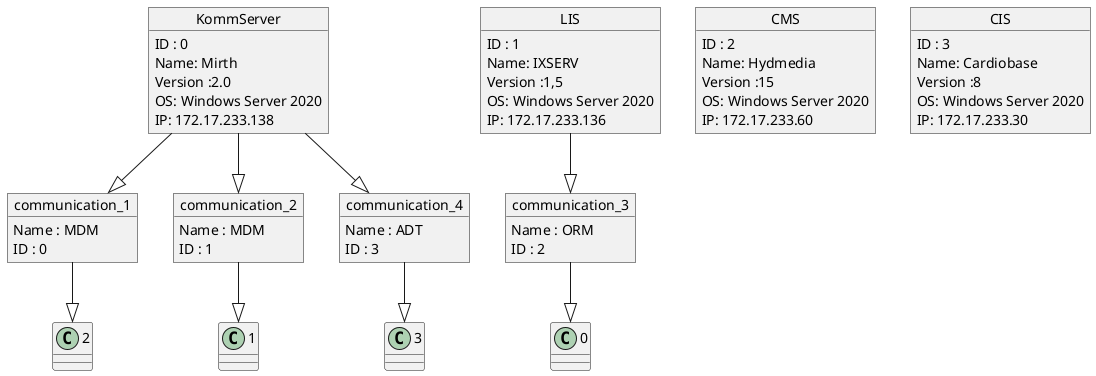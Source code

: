 @startuml
object KommServer
object communication_1
communication_1 : Name : MDM
communication_1 : ID : 0
object communication_2
communication_2 : Name : MDM
communication_2 : ID : 1
object communication_4
communication_4 : Name : ADT
communication_4 : ID : 3
KommServer --|> communication_1
communication_1 --|> 2
KommServer --|> communication_2
communication_2 --|> 1
KommServer --|> communication_4
communication_4 --|> 3
KommServer : ID : 0
KommServer : Name: Mirth
KommServer : Version :2.0
KommServer : OS: Windows Server 2020
KommServer : IP: 172.17.233.138
object LIS
object communication_3
communication_3 : Name : ORM
communication_3 : ID : 2
LIS --|> communication_3
communication_3 --|> 0
LIS : ID : 1
LIS : Name: IXSERV
LIS : Version :1,5
LIS : OS: Windows Server 2020
LIS : IP: 172.17.233.136
object CMS
CMS : ID : 2
CMS : Name: Hydmedia
CMS : Version :15
CMS : OS: Windows Server 2020
CMS : IP: 172.17.233.60
object CIS
CIS : ID : 3
CIS : Name: Cardiobase
CIS : Version :8
CIS : OS: Windows Server 2020
CIS : IP: 172.17.233.30
@enduml